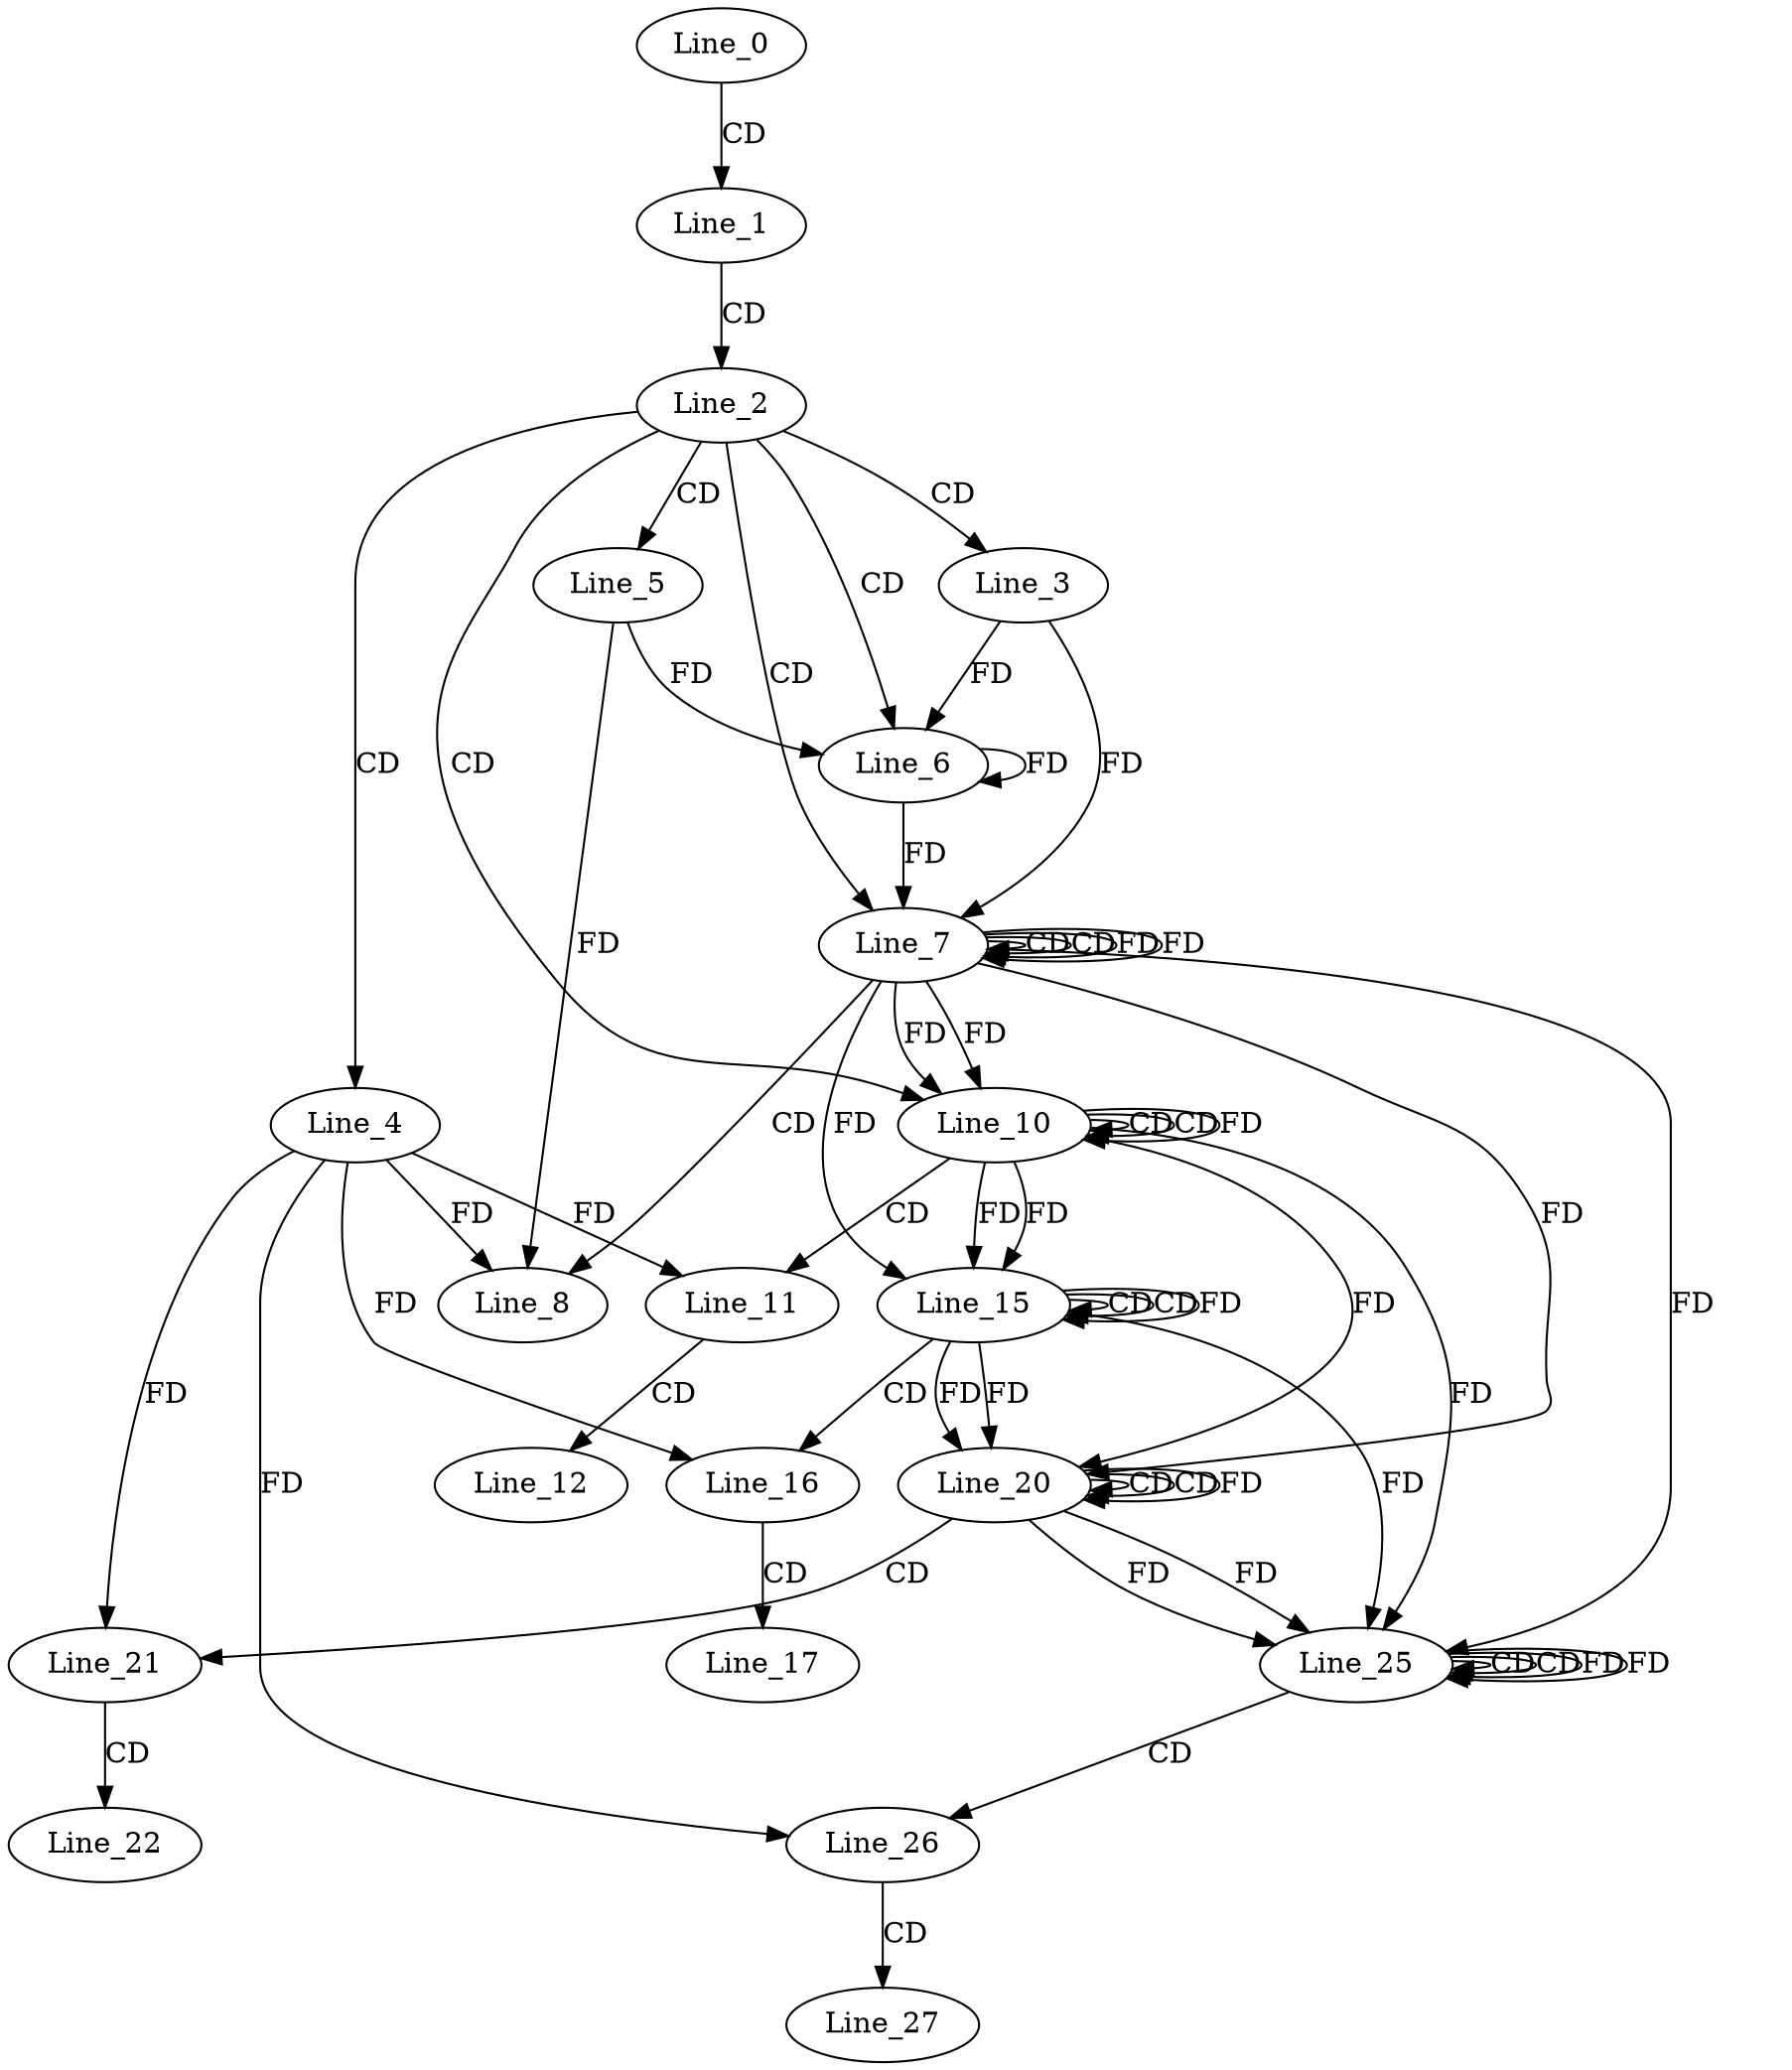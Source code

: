digraph G {
  Line_0;
  Line_1;
  Line_2;
  Line_3;
  Line_4;
  Line_5;
  Line_6;
  Line_6;
  Line_6;
  Line_7;
  Line_7;
  Line_7;
  Line_8;
  Line_8;
  Line_10;
  Line_10;
  Line_10;
  Line_11;
  Line_11;
  Line_12;
  Line_15;
  Line_15;
  Line_15;
  Line_16;
  Line_16;
  Line_17;
  Line_20;
  Line_20;
  Line_20;
  Line_21;
  Line_21;
  Line_22;
  Line_25;
  Line_25;
  Line_25;
  Line_26;
  Line_26;
  Line_27;
  Line_0 -> Line_1 [ label="CD" ];
  Line_1 -> Line_2 [ label="CD" ];
  Line_2 -> Line_3 [ label="CD" ];
  Line_2 -> Line_4 [ label="CD" ];
  Line_2 -> Line_5 [ label="CD" ];
  Line_2 -> Line_6 [ label="CD" ];
  Line_3 -> Line_6 [ label="FD" ];
  Line_6 -> Line_6 [ label="FD" ];
  Line_5 -> Line_6 [ label="FD" ];
  Line_2 -> Line_7 [ label="CD" ];
  Line_7 -> Line_7 [ label="CD" ];
  Line_3 -> Line_7 [ label="FD" ];
  Line_6 -> Line_7 [ label="FD" ];
  Line_7 -> Line_7 [ label="CD" ];
  Line_7 -> Line_7 [ label="FD" ];
  Line_7 -> Line_8 [ label="CD" ];
  Line_4 -> Line_8 [ label="FD" ];
  Line_5 -> Line_8 [ label="FD" ];
  Line_2 -> Line_10 [ label="CD" ];
  Line_10 -> Line_10 [ label="CD" ];
  Line_7 -> Line_10 [ label="FD" ];
  Line_10 -> Line_10 [ label="CD" ];
  Line_10 -> Line_10 [ label="FD" ];
  Line_7 -> Line_10 [ label="FD" ];
  Line_10 -> Line_11 [ label="CD" ];
  Line_4 -> Line_11 [ label="FD" ];
  Line_11 -> Line_12 [ label="CD" ];
  Line_15 -> Line_15 [ label="CD" ];
  Line_10 -> Line_15 [ label="FD" ];
  Line_15 -> Line_15 [ label="CD" ];
  Line_15 -> Line_15 [ label="FD" ];
  Line_10 -> Line_15 [ label="FD" ];
  Line_7 -> Line_15 [ label="FD" ];
  Line_15 -> Line_16 [ label="CD" ];
  Line_4 -> Line_16 [ label="FD" ];
  Line_16 -> Line_17 [ label="CD" ];
  Line_20 -> Line_20 [ label="CD" ];
  Line_15 -> Line_20 [ label="FD" ];
  Line_20 -> Line_20 [ label="CD" ];
  Line_20 -> Line_20 [ label="FD" ];
  Line_15 -> Line_20 [ label="FD" ];
  Line_10 -> Line_20 [ label="FD" ];
  Line_7 -> Line_20 [ label="FD" ];
  Line_20 -> Line_21 [ label="CD" ];
  Line_4 -> Line_21 [ label="FD" ];
  Line_21 -> Line_22 [ label="CD" ];
  Line_25 -> Line_25 [ label="CD" ];
  Line_20 -> Line_25 [ label="FD" ];
  Line_25 -> Line_25 [ label="CD" ];
  Line_25 -> Line_25 [ label="FD" ];
  Line_20 -> Line_25 [ label="FD" ];
  Line_15 -> Line_25 [ label="FD" ];
  Line_10 -> Line_25 [ label="FD" ];
  Line_7 -> Line_25 [ label="FD" ];
  Line_25 -> Line_26 [ label="CD" ];
  Line_4 -> Line_26 [ label="FD" ];
  Line_26 -> Line_27 [ label="CD" ];
  Line_7 -> Line_7 [ label="FD" ];
  Line_25 -> Line_25 [ label="FD" ];
}
